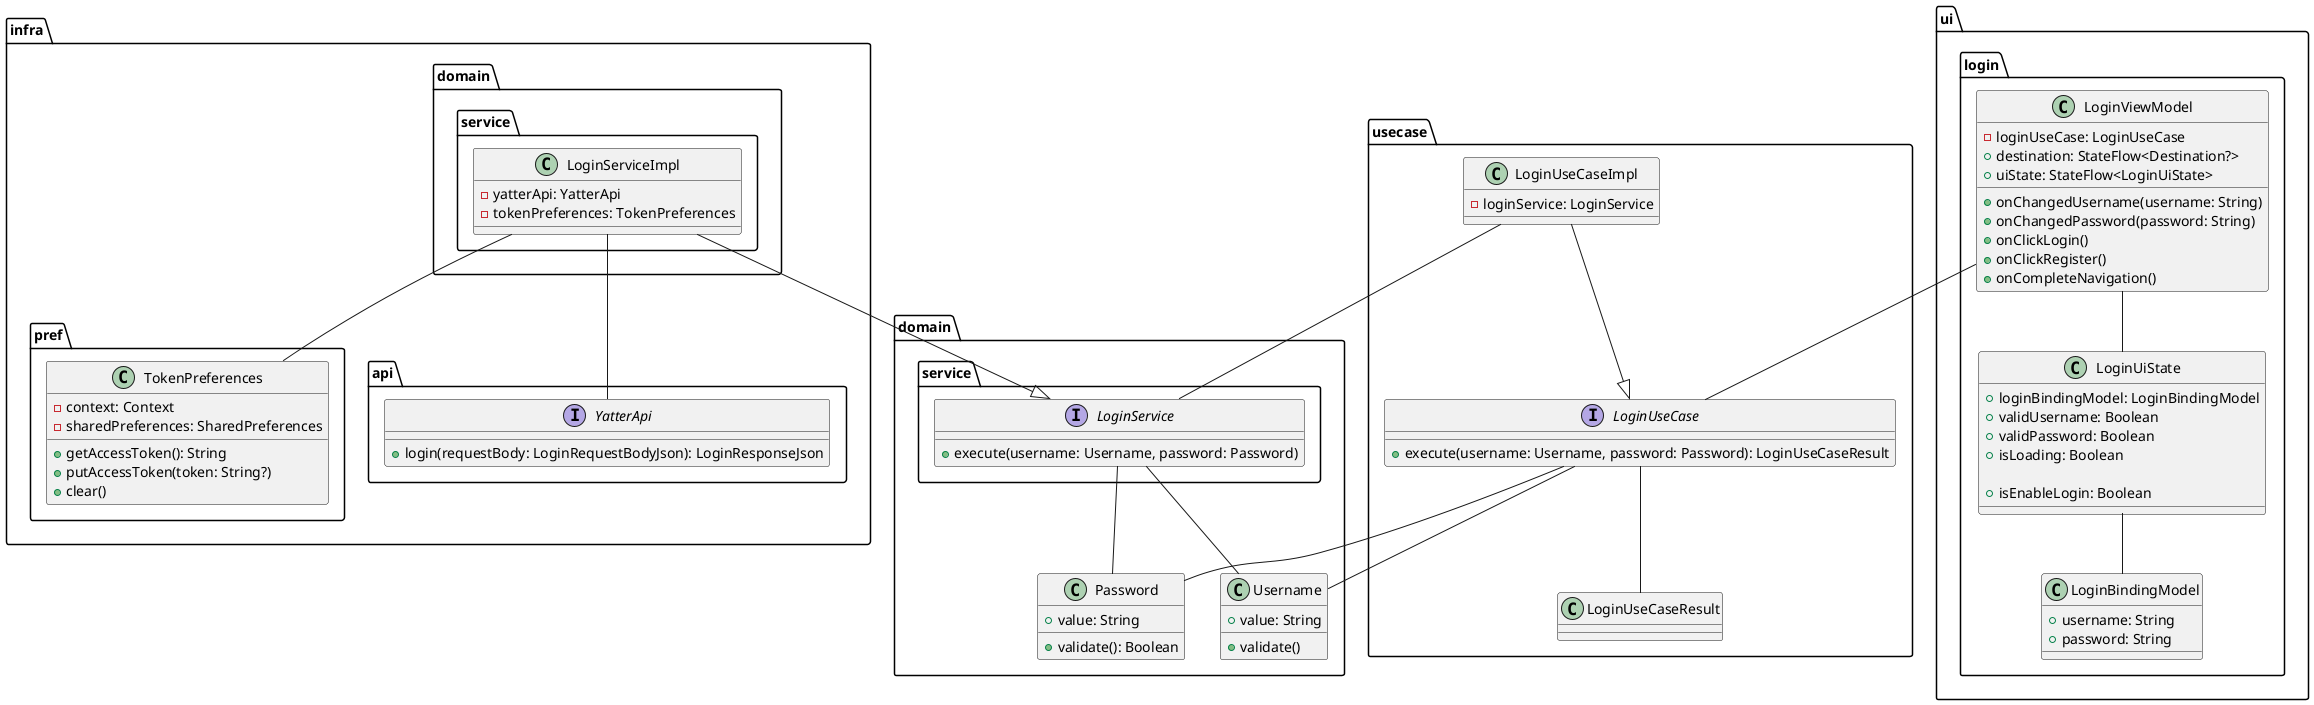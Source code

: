 @startuml

package domain {
  class Password {
    + value: String
    + validate(): Boolean
  }

  class Username {
    + value: String
    + validate()
  }

  package service {
    interface LoginService {
      + execute(username: Username, password: Password)
    }
  }
}

package infra {
  package pref {
    class TokenPreferences {
      - context: Context
      - sharedPreferences: SharedPreferences
      + getAccessToken(): String
      + putAccessToken(token: String?)
      + clear()
    }
  }

  package domain {
    package service {
      class LoginServiceImpl {
        - yatterApi: YatterApi
        - tokenPreferences: TokenPreferences
      }
    }
  }

  package api {
    interface YatterApi {
      + login(requestBody: LoginRequestBodyJson): LoginResponseJson
    }
  }
}

package usecase {
  interface LoginUseCase {
    + execute(username: Username, password: Password): LoginUseCaseResult
  }

  class LoginUseCaseImpl {
    - loginService: LoginService
  }

  class LoginUseCaseResult {
  }
}

package ui {
  package login {
    class LoginViewModel {
      - loginUseCase: LoginUseCase
      + destination: StateFlow<Destination?>
      + uiState: StateFlow<LoginUiState>

      + onChangedUsername(username: String)
      + onChangedPassword(password: String)
      + onClickLogin()
      + onClickRegister()
      + onCompleteNavigation()
    }
    class LoginUiState {
      + loginBindingModel: LoginBindingModel
      + validUsername: Boolean
      + validPassword: Boolean
      + isLoading: Boolean

      + isEnableLogin: Boolean
    }
    class LoginBindingModel {
      + username: String
      + password: String
    }
  }
}

LoginServiceImpl -- TokenPreferences
LoginServiceImpl -- YatterApi
LoginServiceImpl --|> LoginService

LoginViewModel -- LoginUseCase
LoginViewModel -- LoginUiState
LoginUiState -- LoginBindingModel

LoginUseCaseImpl -- LoginService
LoginUseCaseImpl --|> LoginUseCase

LoginUseCase -- LoginUseCaseResult

LoginUseCase -- Username
LoginUseCase -- Password

LoginService -- Username
LoginService -- Password
@enduml